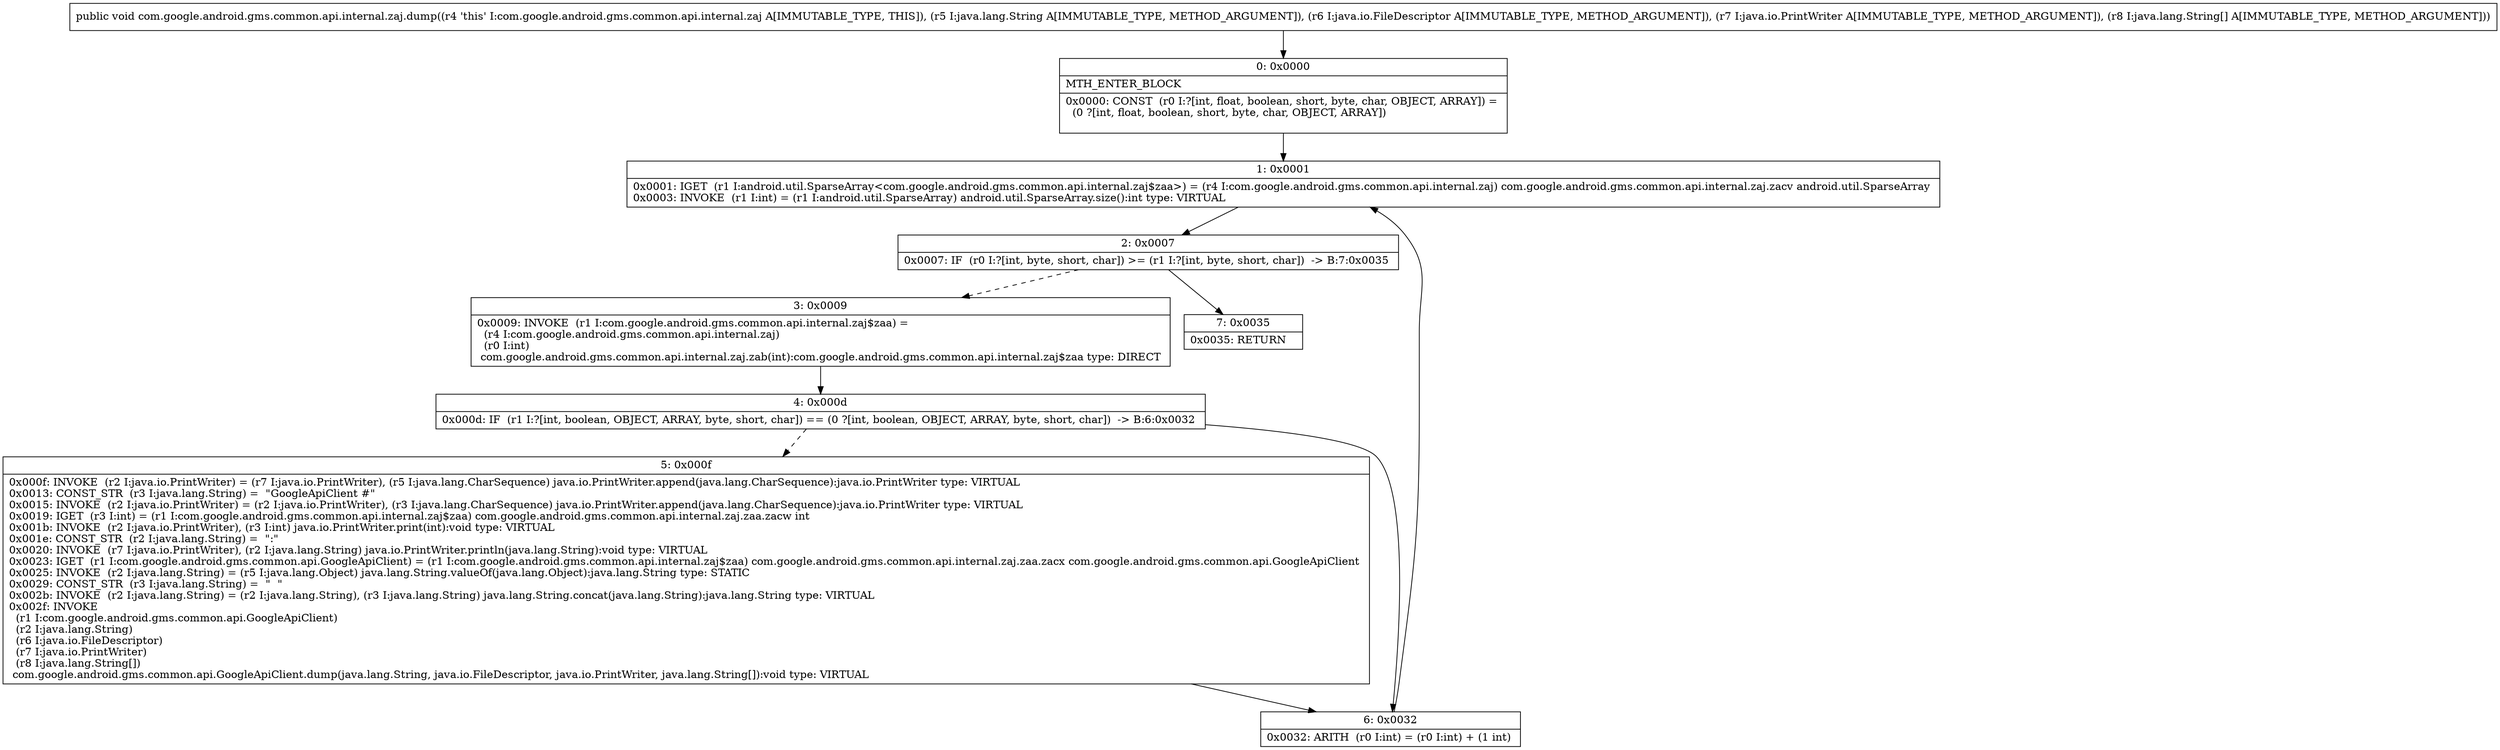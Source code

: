 digraph "CFG forcom.google.android.gms.common.api.internal.zaj.dump(Ljava\/lang\/String;Ljava\/io\/FileDescriptor;Ljava\/io\/PrintWriter;[Ljava\/lang\/String;)V" {
Node_0 [shape=record,label="{0\:\ 0x0000|MTH_ENTER_BLOCK\l|0x0000: CONST  (r0 I:?[int, float, boolean, short, byte, char, OBJECT, ARRAY]) = \l  (0 ?[int, float, boolean, short, byte, char, OBJECT, ARRAY])\l \l}"];
Node_1 [shape=record,label="{1\:\ 0x0001|0x0001: IGET  (r1 I:android.util.SparseArray\<com.google.android.gms.common.api.internal.zaj$zaa\>) = (r4 I:com.google.android.gms.common.api.internal.zaj) com.google.android.gms.common.api.internal.zaj.zacv android.util.SparseArray \l0x0003: INVOKE  (r1 I:int) = (r1 I:android.util.SparseArray) android.util.SparseArray.size():int type: VIRTUAL \l}"];
Node_2 [shape=record,label="{2\:\ 0x0007|0x0007: IF  (r0 I:?[int, byte, short, char]) \>= (r1 I:?[int, byte, short, char])  \-\> B:7:0x0035 \l}"];
Node_3 [shape=record,label="{3\:\ 0x0009|0x0009: INVOKE  (r1 I:com.google.android.gms.common.api.internal.zaj$zaa) = \l  (r4 I:com.google.android.gms.common.api.internal.zaj)\l  (r0 I:int)\l com.google.android.gms.common.api.internal.zaj.zab(int):com.google.android.gms.common.api.internal.zaj$zaa type: DIRECT \l}"];
Node_4 [shape=record,label="{4\:\ 0x000d|0x000d: IF  (r1 I:?[int, boolean, OBJECT, ARRAY, byte, short, char]) == (0 ?[int, boolean, OBJECT, ARRAY, byte, short, char])  \-\> B:6:0x0032 \l}"];
Node_5 [shape=record,label="{5\:\ 0x000f|0x000f: INVOKE  (r2 I:java.io.PrintWriter) = (r7 I:java.io.PrintWriter), (r5 I:java.lang.CharSequence) java.io.PrintWriter.append(java.lang.CharSequence):java.io.PrintWriter type: VIRTUAL \l0x0013: CONST_STR  (r3 I:java.lang.String) =  \"GoogleApiClient #\" \l0x0015: INVOKE  (r2 I:java.io.PrintWriter) = (r2 I:java.io.PrintWriter), (r3 I:java.lang.CharSequence) java.io.PrintWriter.append(java.lang.CharSequence):java.io.PrintWriter type: VIRTUAL \l0x0019: IGET  (r3 I:int) = (r1 I:com.google.android.gms.common.api.internal.zaj$zaa) com.google.android.gms.common.api.internal.zaj.zaa.zacw int \l0x001b: INVOKE  (r2 I:java.io.PrintWriter), (r3 I:int) java.io.PrintWriter.print(int):void type: VIRTUAL \l0x001e: CONST_STR  (r2 I:java.lang.String) =  \":\" \l0x0020: INVOKE  (r7 I:java.io.PrintWriter), (r2 I:java.lang.String) java.io.PrintWriter.println(java.lang.String):void type: VIRTUAL \l0x0023: IGET  (r1 I:com.google.android.gms.common.api.GoogleApiClient) = (r1 I:com.google.android.gms.common.api.internal.zaj$zaa) com.google.android.gms.common.api.internal.zaj.zaa.zacx com.google.android.gms.common.api.GoogleApiClient \l0x0025: INVOKE  (r2 I:java.lang.String) = (r5 I:java.lang.Object) java.lang.String.valueOf(java.lang.Object):java.lang.String type: STATIC \l0x0029: CONST_STR  (r3 I:java.lang.String) =  \"  \" \l0x002b: INVOKE  (r2 I:java.lang.String) = (r2 I:java.lang.String), (r3 I:java.lang.String) java.lang.String.concat(java.lang.String):java.lang.String type: VIRTUAL \l0x002f: INVOKE  \l  (r1 I:com.google.android.gms.common.api.GoogleApiClient)\l  (r2 I:java.lang.String)\l  (r6 I:java.io.FileDescriptor)\l  (r7 I:java.io.PrintWriter)\l  (r8 I:java.lang.String[])\l com.google.android.gms.common.api.GoogleApiClient.dump(java.lang.String, java.io.FileDescriptor, java.io.PrintWriter, java.lang.String[]):void type: VIRTUAL \l}"];
Node_6 [shape=record,label="{6\:\ 0x0032|0x0032: ARITH  (r0 I:int) = (r0 I:int) + (1 int) \l}"];
Node_7 [shape=record,label="{7\:\ 0x0035|0x0035: RETURN   \l}"];
MethodNode[shape=record,label="{public void com.google.android.gms.common.api.internal.zaj.dump((r4 'this' I:com.google.android.gms.common.api.internal.zaj A[IMMUTABLE_TYPE, THIS]), (r5 I:java.lang.String A[IMMUTABLE_TYPE, METHOD_ARGUMENT]), (r6 I:java.io.FileDescriptor A[IMMUTABLE_TYPE, METHOD_ARGUMENT]), (r7 I:java.io.PrintWriter A[IMMUTABLE_TYPE, METHOD_ARGUMENT]), (r8 I:java.lang.String[] A[IMMUTABLE_TYPE, METHOD_ARGUMENT])) }"];
MethodNode -> Node_0;
Node_0 -> Node_1;
Node_1 -> Node_2;
Node_2 -> Node_3[style=dashed];
Node_2 -> Node_7;
Node_3 -> Node_4;
Node_4 -> Node_5[style=dashed];
Node_4 -> Node_6;
Node_5 -> Node_6;
Node_6 -> Node_1;
}


